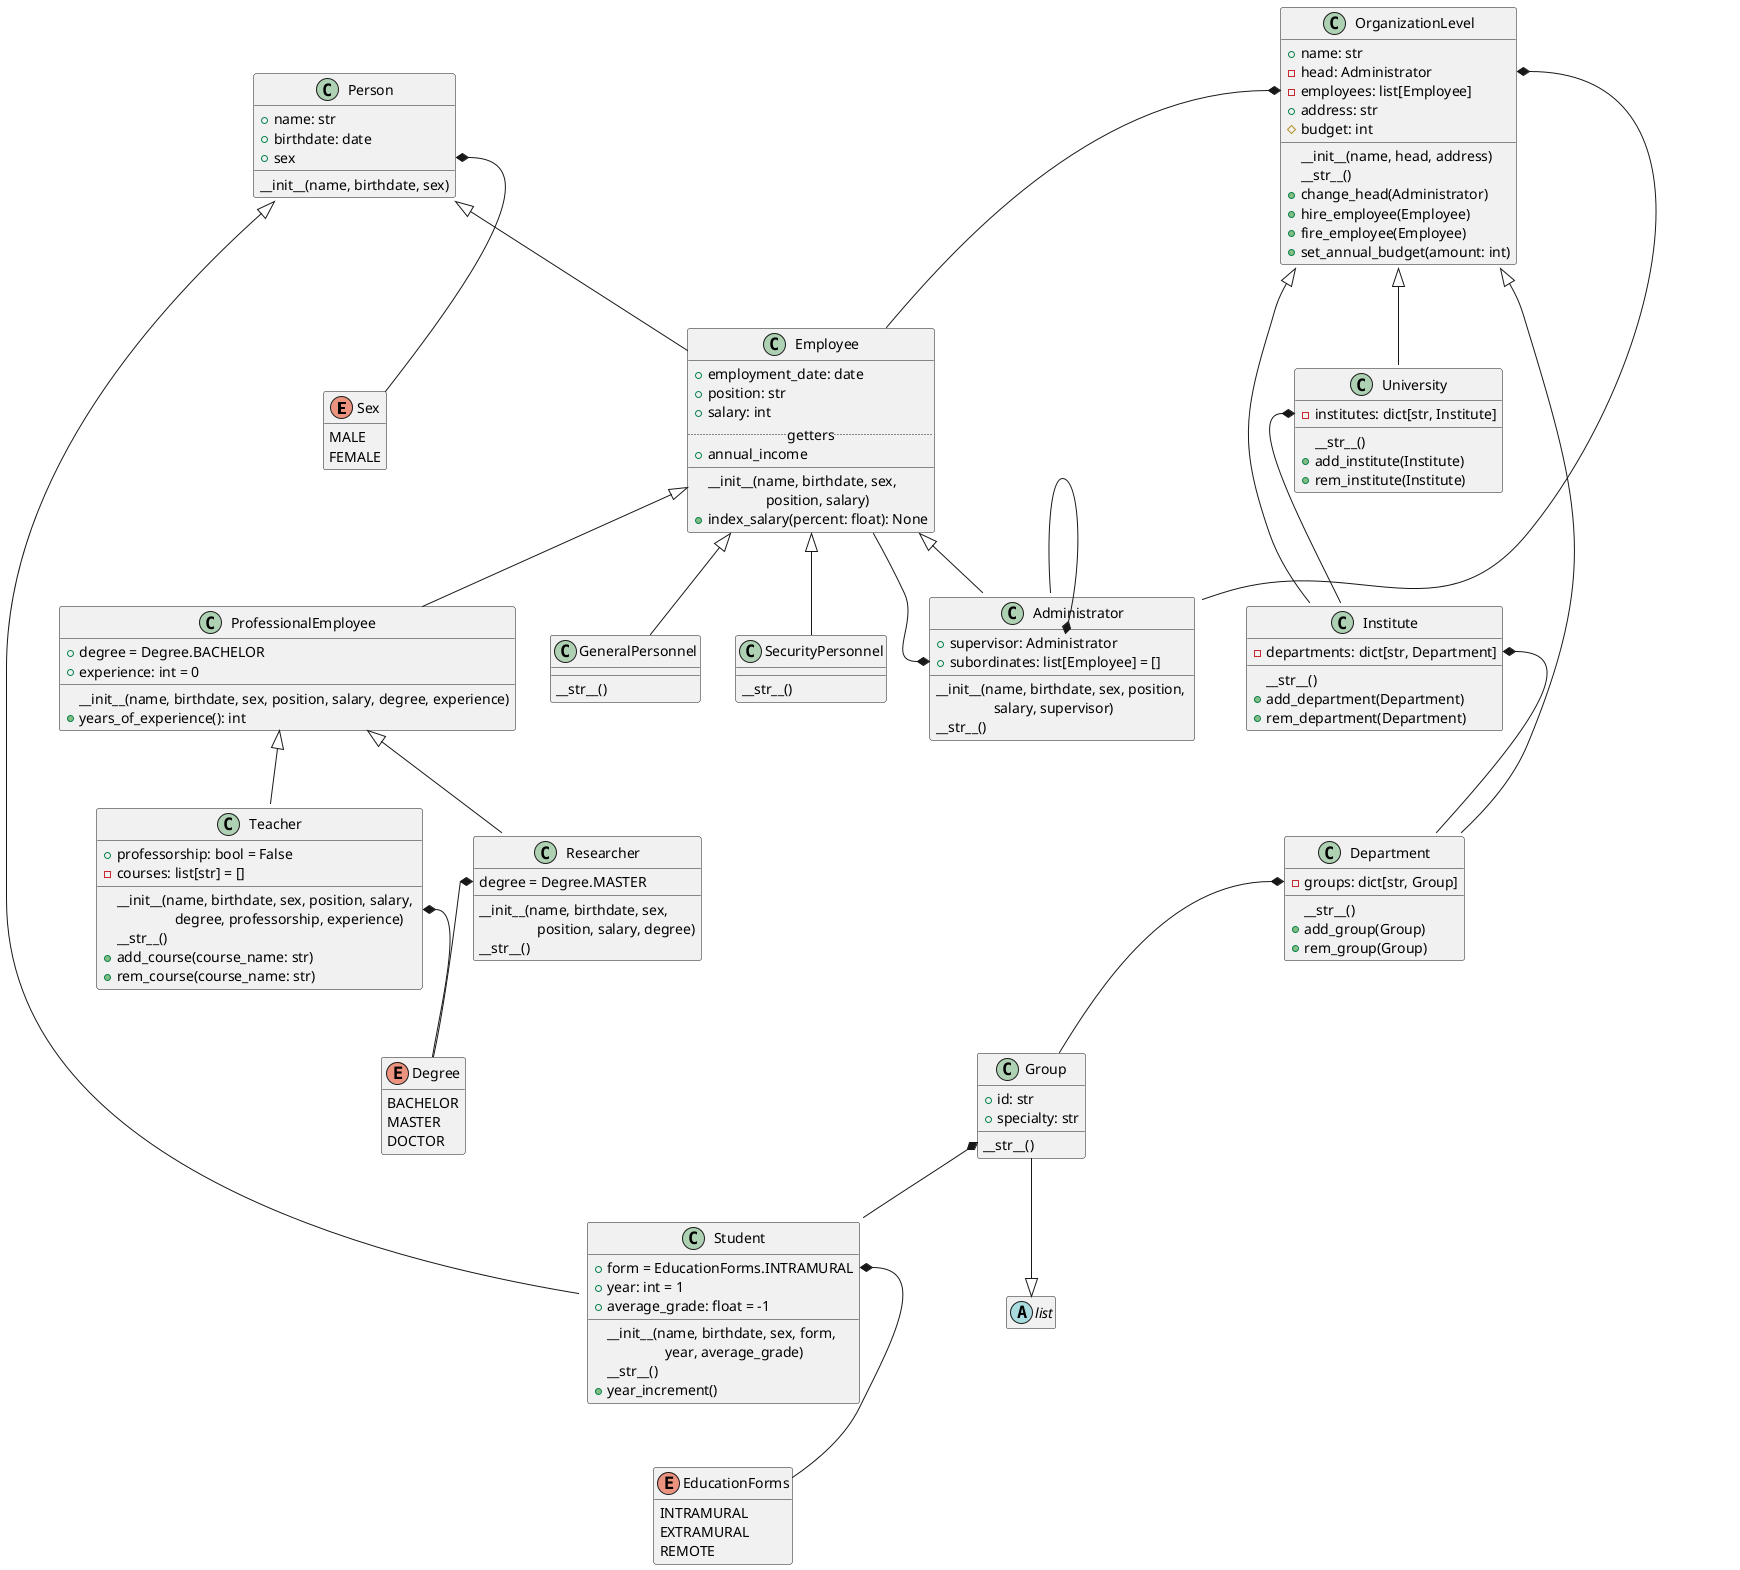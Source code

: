 @startuml
'skinparam groupInheritance 3

enum Sex {
    MALE
    FEMALE
}
hide Sex empty members

enum Degree {
    BACHELOR
    MASTER
    DOCTOR
}
hide Degree empty members

enum EducationForms {
    INTRAMURAL
    EXTRAMURAL
    REMOTE
}
hide EducationForms empty members


class Person {
    +name: str
    +birthdate: date
    +sex
    __init__(name, birthdate, sex)
}

class Employee {
    +employment_date: date
    +position: str
    +salary: int
    .. getters ..
    +annual_income
    __
    __init__(name, birthdate, sex, \n\t\tposition, salary)
    +index_salary(percent: float): None
}

class ProfessionalEmployee {
    +degree = Degree.BACHELOR
    +experience: int = 0
    __init__(name, birthdate, sex, position, salary, degree, experience)
    +years_of_experience(): int
}

class Teacher {
    +professorship: bool = False
    -courses: list[str] = []
    __init__(name, birthdate, sex, position, salary, \n\t\tdegree, professorship, experience)
    __str__()
    +add_course(course_name: str)
    +rem_course(course_name: str)
}

class Researcher {
    degree = Degree.MASTER
    __init__(name, birthdate, sex, \n\t\tposition, salary, degree)
    __str__()
}

class GeneralPersonnel
GeneralPersonnel : __str__()

class SecurityPersonnel
SecurityPersonnel : __str__()

class Administrator {
    +supervisor: Administrator
    +subordinates: list[Employee] = []
    __init__(name, birthdate, sex, position, \n\t\tsalary, supervisor)
    __str__()
}

class Student {
    +form = EducationForms.INTRAMURAL
    +year: int = 1
    +average_grade: float = -1
    __init__(name, birthdate, sex, form, \n\t\tyear, average_grade)
    __str__()
    +year_increment()
}


class OrganizationLevel {
    +name: str
    -head: Administrator
    -employees: list[Employee]
    +address: str
    #budget: int
    __init__(name, head, address)
    __str__()
    +change_head(Administrator)
    +hire_employee(Employee)
    +fire_employee(Employee)
    +set_annual_budget(amount: int)
}

class University {
    -institutes: dict[str, Institute]
    __str__()
    +add_institute(Institute)
    +rem_institute(Institute)
}

class Institute {
    -departments: dict[str, Department]
    __str__()
    +add_department(Department)
    +rem_department(Department)
}

class Department {
    -groups: dict[str, Group]
    __str__()
    +add_group(Group)
    +rem_group(Group)
}


abstract list
class Group {
    +id: str
    +specialty: str
    __str__()
}
hide list empty members


OrganizationLevel <|-- University
OrganizationLevel <|-- Institute
OrganizationLevel <|-- Department

University::institutes *-- Institute
Institute::departments *-- Department
Department::groups *-- Group

OrganizationLevel::head *-- Administrator
OrganizationLevel::employees *-- Employee

Group --|> list
Group *-- Student

Person::sex *-- Sex
Person <|-- Employee
Employee <|-- Administrator
Employee <|-- ProfessionalEmployee
Employee <|-- SecurityPersonnel
Employee <|-- GeneralPersonnel
ProfessionalEmployee <|-- Teacher
ProfessionalEmployee <|-- Researcher
Person <|-- Student

Teacher::degree *-- Degree
Researcher::degree *-- Degree

Administrator::supervisor *-- Administrator
Administrator::subordinates *-- Employee

Student::form *-- EducationForms

@enduml